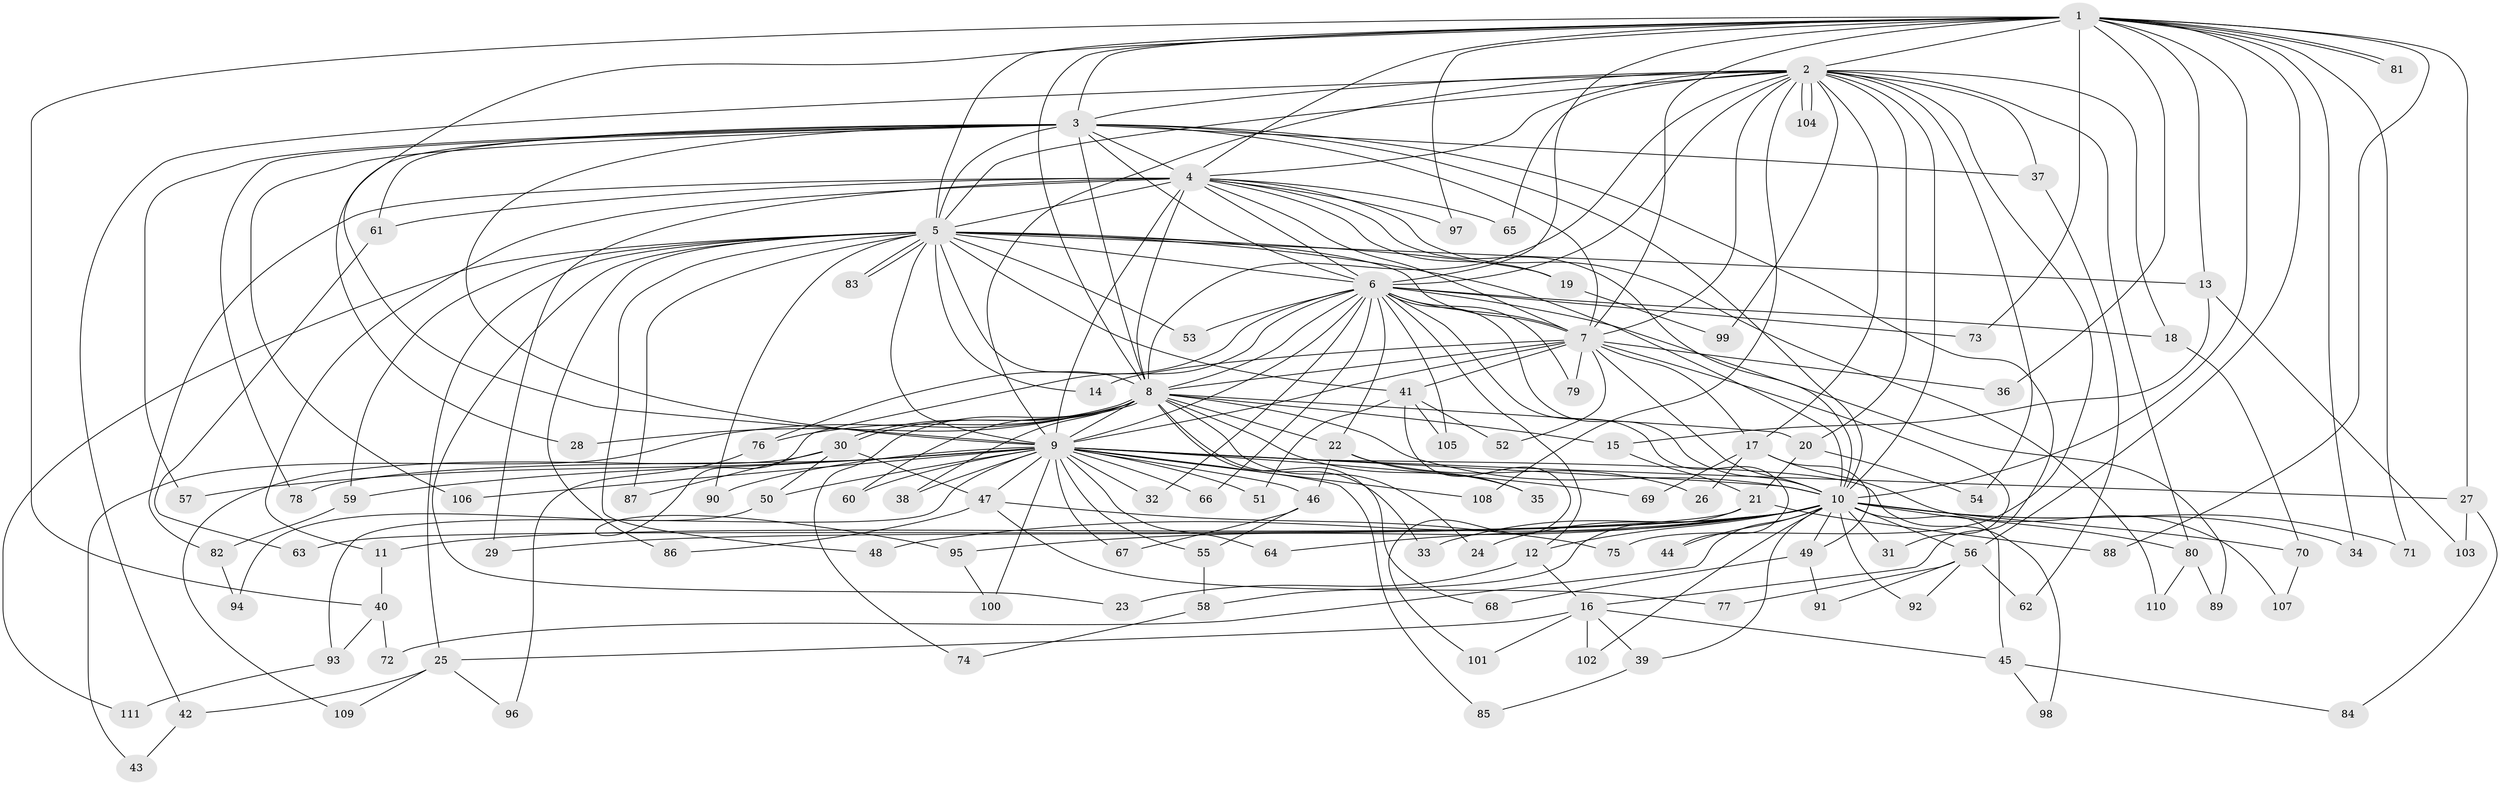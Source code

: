 // coarse degree distribution, {30: 0.015151515151515152, 38: 0.015151515151515152, 2: 0.6212121212121212, 4: 0.045454545454545456, 3: 0.12121212121212122, 1: 0.10606060606060606, 19: 0.015151515151515152, 6: 0.015151515151515152, 7: 0.015151515151515152, 16: 0.015151515151515152, 9: 0.015151515151515152}
// Generated by graph-tools (version 1.1) at 2025/48/03/04/25 21:48:00]
// undirected, 111 vertices, 247 edges
graph export_dot {
graph [start="1"]
  node [color=gray90,style=filled];
  1;
  2;
  3;
  4;
  5;
  6;
  7;
  8;
  9;
  10;
  11;
  12;
  13;
  14;
  15;
  16;
  17;
  18;
  19;
  20;
  21;
  22;
  23;
  24;
  25;
  26;
  27;
  28;
  29;
  30;
  31;
  32;
  33;
  34;
  35;
  36;
  37;
  38;
  39;
  40;
  41;
  42;
  43;
  44;
  45;
  46;
  47;
  48;
  49;
  50;
  51;
  52;
  53;
  54;
  55;
  56;
  57;
  58;
  59;
  60;
  61;
  62;
  63;
  64;
  65;
  66;
  67;
  68;
  69;
  70;
  71;
  72;
  73;
  74;
  75;
  76;
  77;
  78;
  79;
  80;
  81;
  82;
  83;
  84;
  85;
  86;
  87;
  88;
  89;
  90;
  91;
  92;
  93;
  94;
  95;
  96;
  97;
  98;
  99;
  100;
  101;
  102;
  103;
  104;
  105;
  106;
  107;
  108;
  109;
  110;
  111;
  1 -- 2;
  1 -- 3;
  1 -- 4;
  1 -- 5;
  1 -- 6;
  1 -- 7;
  1 -- 8;
  1 -- 9;
  1 -- 10;
  1 -- 13;
  1 -- 27;
  1 -- 34;
  1 -- 36;
  1 -- 40;
  1 -- 56;
  1 -- 71;
  1 -- 73;
  1 -- 81;
  1 -- 81;
  1 -- 88;
  1 -- 97;
  2 -- 3;
  2 -- 4;
  2 -- 5;
  2 -- 6;
  2 -- 7;
  2 -- 8;
  2 -- 9;
  2 -- 10;
  2 -- 17;
  2 -- 18;
  2 -- 20;
  2 -- 37;
  2 -- 42;
  2 -- 54;
  2 -- 65;
  2 -- 75;
  2 -- 80;
  2 -- 99;
  2 -- 104;
  2 -- 104;
  2 -- 108;
  3 -- 4;
  3 -- 5;
  3 -- 6;
  3 -- 7;
  3 -- 8;
  3 -- 9;
  3 -- 10;
  3 -- 16;
  3 -- 28;
  3 -- 37;
  3 -- 57;
  3 -- 61;
  3 -- 78;
  3 -- 106;
  4 -- 5;
  4 -- 6;
  4 -- 7;
  4 -- 8;
  4 -- 9;
  4 -- 10;
  4 -- 11;
  4 -- 19;
  4 -- 29;
  4 -- 61;
  4 -- 65;
  4 -- 82;
  4 -- 97;
  4 -- 110;
  5 -- 6;
  5 -- 7;
  5 -- 8;
  5 -- 9;
  5 -- 10;
  5 -- 13;
  5 -- 14;
  5 -- 19;
  5 -- 23;
  5 -- 25;
  5 -- 41;
  5 -- 48;
  5 -- 53;
  5 -- 59;
  5 -- 83;
  5 -- 83;
  5 -- 86;
  5 -- 87;
  5 -- 90;
  5 -- 111;
  6 -- 7;
  6 -- 8;
  6 -- 9;
  6 -- 10;
  6 -- 12;
  6 -- 18;
  6 -- 22;
  6 -- 32;
  6 -- 44;
  6 -- 53;
  6 -- 66;
  6 -- 73;
  6 -- 76;
  6 -- 79;
  6 -- 89;
  6 -- 95;
  6 -- 105;
  7 -- 8;
  7 -- 9;
  7 -- 10;
  7 -- 14;
  7 -- 17;
  7 -- 31;
  7 -- 36;
  7 -- 41;
  7 -- 52;
  7 -- 79;
  8 -- 9;
  8 -- 10;
  8 -- 15;
  8 -- 20;
  8 -- 22;
  8 -- 24;
  8 -- 28;
  8 -- 30;
  8 -- 30;
  8 -- 33;
  8 -- 35;
  8 -- 38;
  8 -- 43;
  8 -- 60;
  8 -- 68;
  8 -- 74;
  8 -- 76;
  9 -- 10;
  9 -- 27;
  9 -- 32;
  9 -- 38;
  9 -- 46;
  9 -- 47;
  9 -- 50;
  9 -- 51;
  9 -- 55;
  9 -- 57;
  9 -- 59;
  9 -- 60;
  9 -- 64;
  9 -- 66;
  9 -- 67;
  9 -- 69;
  9 -- 78;
  9 -- 85;
  9 -- 90;
  9 -- 93;
  9 -- 98;
  9 -- 100;
  9 -- 106;
  9 -- 108;
  10 -- 11;
  10 -- 12;
  10 -- 24;
  10 -- 29;
  10 -- 31;
  10 -- 33;
  10 -- 34;
  10 -- 39;
  10 -- 44;
  10 -- 45;
  10 -- 48;
  10 -- 49;
  10 -- 56;
  10 -- 64;
  10 -- 70;
  10 -- 71;
  10 -- 72;
  10 -- 80;
  10 -- 92;
  10 -- 95;
  10 -- 102;
  11 -- 40;
  12 -- 16;
  12 -- 23;
  13 -- 15;
  13 -- 103;
  15 -- 21;
  16 -- 25;
  16 -- 39;
  16 -- 45;
  16 -- 101;
  16 -- 102;
  17 -- 26;
  17 -- 49;
  17 -- 69;
  17 -- 107;
  18 -- 70;
  19 -- 99;
  20 -- 21;
  20 -- 54;
  21 -- 58;
  21 -- 63;
  21 -- 88;
  22 -- 26;
  22 -- 35;
  22 -- 46;
  25 -- 42;
  25 -- 96;
  25 -- 109;
  27 -- 84;
  27 -- 103;
  30 -- 47;
  30 -- 50;
  30 -- 87;
  30 -- 109;
  37 -- 62;
  39 -- 85;
  40 -- 72;
  40 -- 93;
  41 -- 51;
  41 -- 52;
  41 -- 101;
  41 -- 105;
  42 -- 43;
  45 -- 84;
  45 -- 98;
  46 -- 55;
  46 -- 67;
  47 -- 75;
  47 -- 77;
  47 -- 86;
  49 -- 68;
  49 -- 91;
  50 -- 94;
  55 -- 58;
  56 -- 62;
  56 -- 77;
  56 -- 91;
  56 -- 92;
  58 -- 74;
  59 -- 82;
  61 -- 63;
  70 -- 107;
  76 -- 96;
  80 -- 89;
  80 -- 110;
  82 -- 94;
  93 -- 111;
  95 -- 100;
}
